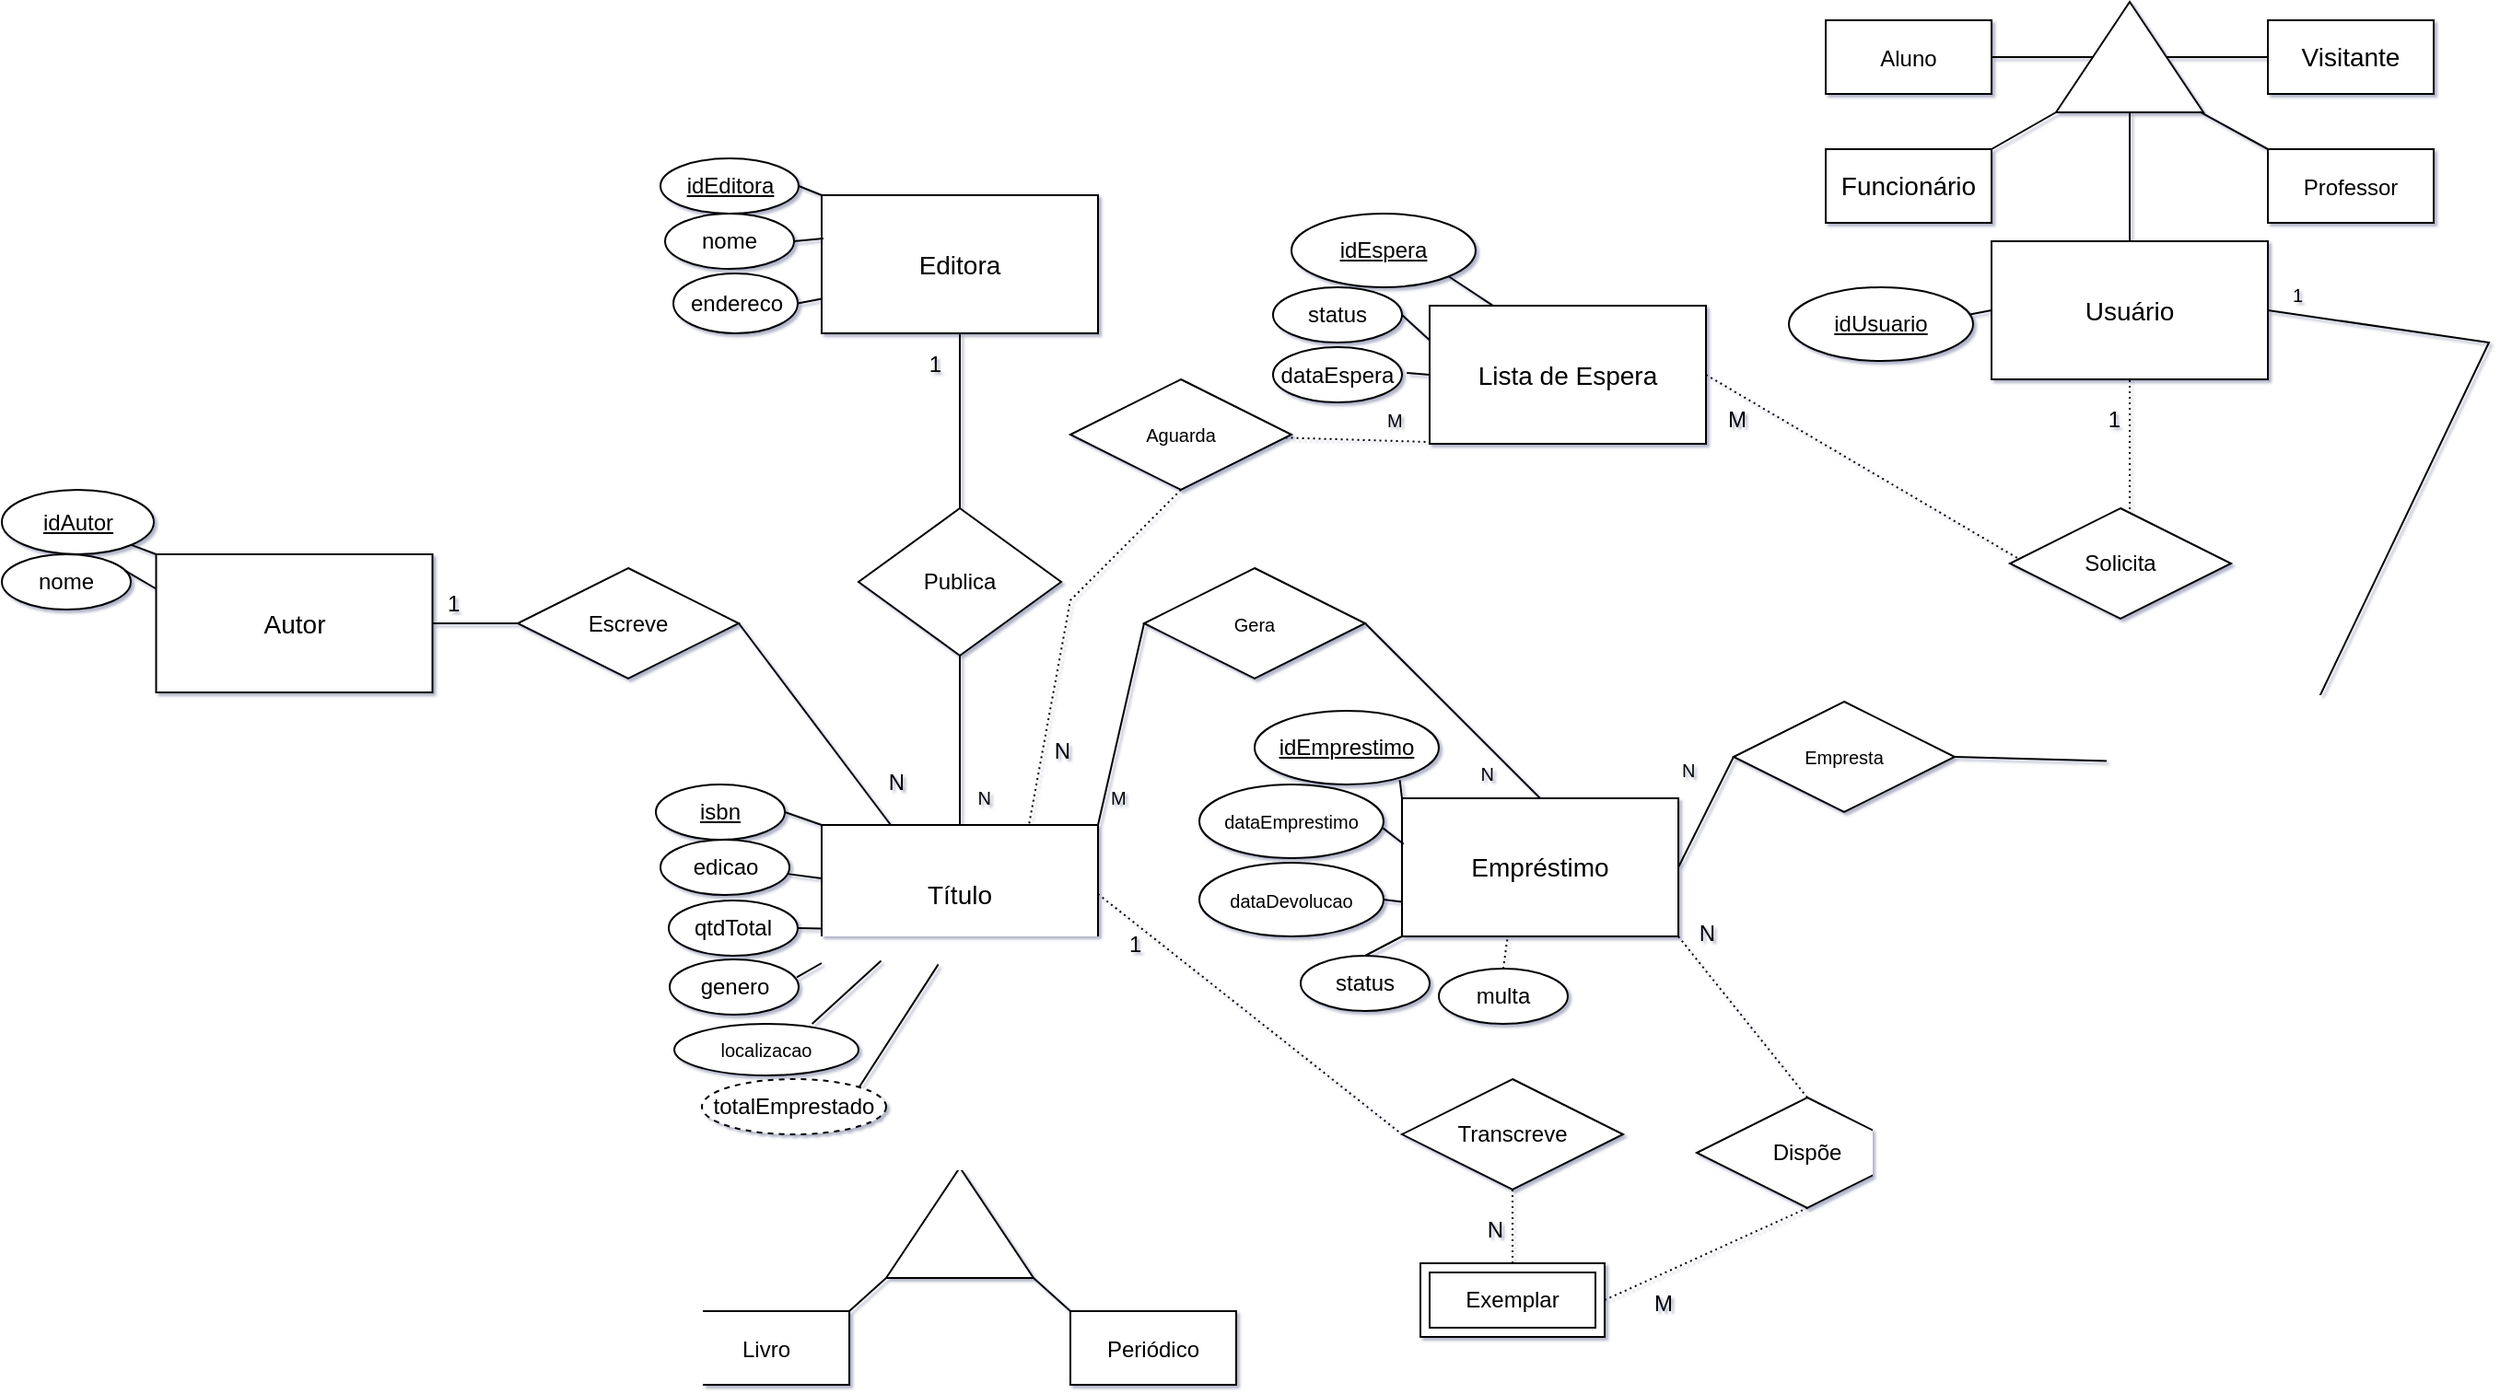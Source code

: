 <mxfile version="20.8.16" type="device"><diagram name="library" id="wyC3Y5XSnXRCpw_W8EnW"><mxGraphModel dx="417" dy="375" grid="1" gridSize="10" guides="1" tooltips="1" connect="1" arrows="1" fold="1" page="1" pageScale="1" pageWidth="1100" pageHeight="850" background="none" math="0" shadow="1"><root><mxCell id="0"/><mxCell id="1" parent="0"/><mxCell id="eP5cgBQOovgBz1lq_Gfg-1" value="&lt;span style=&quot;font-size: 14px;&quot;&gt;Título&lt;/span&gt;" style="whiteSpace=wrap;html=1;align=center;" parent="1" vertex="1"><mxGeometry x="485" y="472" width="150" height="75" as="geometry"/></mxCell><mxCell id="a1Z4wOaVPTCo_4NjCWP3-1" value="" style="endArrow=none;html=1;rounded=0;fontSize=14;entryX=0.5;entryY=1;entryDx=0;entryDy=0;" parent="1" target="eP5cgBQOovgBz1lq_Gfg-1" edge="1"><mxGeometry width="50" height="50" relative="1" as="geometry"><mxPoint x="560" y="668" as="sourcePoint"/><mxPoint x="560" y="580" as="targetPoint"/></mxGeometry></mxCell><mxCell id="a1Z4wOaVPTCo_4NjCWP3-2" value="" style="triangle;whiteSpace=wrap;html=1;fontSize=14;direction=north;" parent="1" vertex="1"><mxGeometry x="520" y="658" width="80" height="60" as="geometry"/></mxCell><mxCell id="a1Z4wOaVPTCo_4NjCWP3-4" value="" style="endArrow=none;html=1;rounded=0;fontSize=14;fontStyle=1;exitX=1;exitY=0;exitDx=0;exitDy=0;" parent="1" source="a1Z4wOaVPTCo_4NjCWP3-7" edge="1"><mxGeometry width="50" height="50" relative="1" as="geometry"><mxPoint x="498" y="746" as="sourcePoint"/><mxPoint x="520" y="718" as="targetPoint"/></mxGeometry></mxCell><mxCell id="a1Z4wOaVPTCo_4NjCWP3-6" value="" style="endArrow=none;html=1;rounded=0;fontSize=14;fontStyle=1;exitX=0;exitY=0;exitDx=0;exitDy=0;" parent="1" source="a1Z4wOaVPTCo_4NjCWP3-10" edge="1"><mxGeometry width="50" height="50" relative="1" as="geometry"><mxPoint x="622.5" y="738" as="sourcePoint"/><mxPoint x="600" y="718" as="targetPoint"/></mxGeometry></mxCell><mxCell id="a1Z4wOaVPTCo_4NjCWP3-7" value="&lt;font style=&quot;font-size: 12px;&quot;&gt;Livro&lt;/font&gt;" style="rounded=0;whiteSpace=wrap;html=1;fontSize=14;" parent="1" vertex="1"><mxGeometry x="410" y="736" width="90" height="40" as="geometry"/></mxCell><mxCell id="a1Z4wOaVPTCo_4NjCWP3-10" value="&lt;span style=&quot;font-size: 12px;&quot;&gt;Periódico&lt;/span&gt;" style="rounded=0;whiteSpace=wrap;html=1;fontSize=14;" parent="1" vertex="1"><mxGeometry x="620" y="736" width="90" height="40" as="geometry"/></mxCell><mxCell id="a1Z4wOaVPTCo_4NjCWP3-14" value="&lt;font style=&quot;font-size: 14px;&quot;&gt;Usuário&lt;/font&gt;" style="whiteSpace=wrap;html=1;align=center;" parent="1" vertex="1"><mxGeometry x="1120" y="155" width="150" height="75" as="geometry"/></mxCell><mxCell id="a1Z4wOaVPTCo_4NjCWP3-15" value="" style="endArrow=none;html=1;rounded=0;fontSize=14;entryX=0.5;entryY=0;entryDx=0;entryDy=0;exitX=1;exitY=0.5;exitDx=0;exitDy=0;" parent="1" source="a1Z4wOaVPTCo_4NjCWP3-16" target="a1Z4wOaVPTCo_4NjCWP3-14" edge="1"><mxGeometry width="50" height="50" relative="1" as="geometry"><mxPoint x="1185" y="255" as="sourcePoint"/><mxPoint x="1195" y="120" as="targetPoint"/></mxGeometry></mxCell><mxCell id="a1Z4wOaVPTCo_4NjCWP3-16" value="" style="triangle;whiteSpace=wrap;html=1;fontSize=14;direction=north;" parent="1" vertex="1"><mxGeometry x="1155" y="25" width="80" height="60" as="geometry"/></mxCell><mxCell id="a1Z4wOaVPTCo_4NjCWP3-17" value="" style="endArrow=none;html=1;rounded=0;fontSize=14;fontStyle=1;exitX=1;exitY=0.5;exitDx=0;exitDy=0;entryX=0.5;entryY=0;entryDx=0;entryDy=0;" parent="1" source="a1Z4wOaVPTCo_4NjCWP3-20" target="a1Z4wOaVPTCo_4NjCWP3-16" edge="1"><mxGeometry width="50" height="50" relative="1" as="geometry"><mxPoint x="1095" y="125" as="sourcePoint"/><mxPoint x="1145" y="75" as="targetPoint"/></mxGeometry></mxCell><mxCell id="a1Z4wOaVPTCo_4NjCWP3-18" value="" style="endArrow=none;html=1;rounded=0;fontSize=14;fontStyle=1;exitX=0;exitY=0;exitDx=0;exitDy=0;entryX=0.006;entryY=0.975;entryDx=0;entryDy=0;entryPerimeter=0;" parent="1" source="a1Z4wOaVPTCo_4NjCWP3-21" target="a1Z4wOaVPTCo_4NjCWP3-16" edge="1"><mxGeometry width="50" height="50" relative="1" as="geometry"><mxPoint x="1185" y="145" as="sourcePoint"/><mxPoint x="1185" y="75" as="targetPoint"/></mxGeometry></mxCell><mxCell id="a1Z4wOaVPTCo_4NjCWP3-19" value="" style="endArrow=none;html=1;rounded=0;fontSize=14;fontStyle=1;exitX=1;exitY=0;exitDx=0;exitDy=0;" parent="1" source="a1Z4wOaVPTCo_4NjCWP3-22" edge="1"><mxGeometry width="50" height="50" relative="1" as="geometry"><mxPoint x="1275" y="125" as="sourcePoint"/><mxPoint x="1155" y="85" as="targetPoint"/></mxGeometry></mxCell><mxCell id="a1Z4wOaVPTCo_4NjCWP3-20" value="&lt;span style=&quot;font-size: 12px;&quot;&gt;Aluno&lt;/span&gt;" style="rounded=0;whiteSpace=wrap;html=1;fontSize=14;" parent="1" vertex="1"><mxGeometry x="1030" y="35" width="90" height="40" as="geometry"/></mxCell><mxCell id="a1Z4wOaVPTCo_4NjCWP3-21" value="&lt;font style=&quot;font-size: 12px;&quot;&gt;Professor&lt;/font&gt;" style="rounded=0;whiteSpace=wrap;html=1;fontSize=14;" parent="1" vertex="1"><mxGeometry x="1270" y="105" width="90" height="40" as="geometry"/></mxCell><mxCell id="a1Z4wOaVPTCo_4NjCWP3-22" value="Funcionário" style="rounded=0;whiteSpace=wrap;html=1;fontSize=14;" parent="1" vertex="1"><mxGeometry x="1030" y="105" width="90" height="40" as="geometry"/></mxCell><mxCell id="a1Z4wOaVPTCo_4NjCWP3-24" value="" style="endArrow=none;html=1;rounded=0;fontSize=12;exitX=0.5;exitY=1;exitDx=0;exitDy=0;entryX=0;entryY=0.5;entryDx=0;entryDy=0;" parent="1" source="a1Z4wOaVPTCo_4NjCWP3-16" target="a1Z4wOaVPTCo_4NjCWP3-26" edge="1"><mxGeometry width="50" height="50" relative="1" as="geometry"><mxPoint x="1235" y="65" as="sourcePoint"/><mxPoint x="1265" y="105" as="targetPoint"/></mxGeometry></mxCell><mxCell id="a1Z4wOaVPTCo_4NjCWP3-26" value="Visitante" style="rounded=0;whiteSpace=wrap;html=1;fontSize=14;" parent="1" vertex="1"><mxGeometry x="1270" y="35" width="90" height="40" as="geometry"/></mxCell><mxCell id="a1Z4wOaVPTCo_4NjCWP3-43" value="" style="endArrow=none;html=1;rounded=0;fontSize=12;entryX=0;entryY=0;entryDx=0;entryDy=0;exitX=1;exitY=0.5;exitDx=0;exitDy=0;" parent="1" source="a1Z4wOaVPTCo_4NjCWP3-46" target="eP5cgBQOovgBz1lq_Gfg-1" edge="1"><mxGeometry width="50" height="50" relative="1" as="geometry"><mxPoint x="463.673" y="465.602" as="sourcePoint"/><mxPoint x="485" y="472" as="targetPoint"/></mxGeometry></mxCell><mxCell id="a1Z4wOaVPTCo_4NjCWP3-46" value="isbn" style="ellipse;whiteSpace=wrap;html=1;align=center;fontStyle=4;fontSize=12;" parent="1" vertex="1"><mxGeometry x="395" y="450" width="70" height="30" as="geometry"/></mxCell><mxCell id="a1Z4wOaVPTCo_4NjCWP3-47" value="edicao" style="ellipse;whiteSpace=wrap;html=1;align=center;fontSize=12;" parent="1" vertex="1"><mxGeometry x="397.5" y="480" width="70" height="30" as="geometry"/></mxCell><mxCell id="a1Z4wOaVPTCo_4NjCWP3-49" value="" style="endArrow=none;html=1;rounded=0;fontSize=12;" parent="1" source="a1Z4wOaVPTCo_4NjCWP3-47" target="eP5cgBQOovgBz1lq_Gfg-1" edge="1"><mxGeometry width="50" height="50" relative="1" as="geometry"><mxPoint x="470" y="487" as="sourcePoint"/><mxPoint x="500" y="532" as="targetPoint"/></mxGeometry></mxCell><mxCell id="a1Z4wOaVPTCo_4NjCWP3-54" value="&lt;span style=&quot;font-size: 14px;&quot;&gt;Editora&lt;/span&gt;" style="whiteSpace=wrap;html=1;align=center;" parent="1" vertex="1"><mxGeometry x="485" y="130" width="150" height="75" as="geometry"/></mxCell><mxCell id="a1Z4wOaVPTCo_4NjCWP3-56" value="Publica" style="rhombus;whiteSpace=wrap;html=1;fontSize=12;" parent="1" vertex="1"><mxGeometry x="505" y="300" width="110" height="80" as="geometry"/></mxCell><mxCell id="a1Z4wOaVPTCo_4NjCWP3-59" value="" style="endArrow=none;html=1;rounded=0;fontSize=12;exitX=1;exitY=0.5;exitDx=0;exitDy=0;" parent="1" source="a1Z4wOaVPTCo_4NjCWP3-75" edge="1"><mxGeometry width="50" height="50" relative="1" as="geometry"><mxPoint x="470" y="120" as="sourcePoint"/><mxPoint x="485" y="130" as="targetPoint"/></mxGeometry></mxCell><mxCell id="a1Z4wOaVPTCo_4NjCWP3-61" value="nome" style="ellipse;whiteSpace=wrap;html=1;align=center;fontSize=12;" parent="1" vertex="1"><mxGeometry x="400" y="140" width="70" height="30" as="geometry"/></mxCell><mxCell id="a1Z4wOaVPTCo_4NjCWP3-62" value="" style="endArrow=none;html=1;rounded=0;fontSize=12;exitX=0.006;exitY=0.314;exitDx=0;exitDy=0;entryX=1;entryY=0.5;entryDx=0;entryDy=0;exitPerimeter=0;" parent="1" source="a1Z4wOaVPTCo_4NjCWP3-54" target="a1Z4wOaVPTCo_4NjCWP3-61" edge="1"><mxGeometry width="50" height="50" relative="1" as="geometry"><mxPoint x="530" y="120" as="sourcePoint"/><mxPoint x="580" y="70" as="targetPoint"/></mxGeometry></mxCell><mxCell id="a1Z4wOaVPTCo_4NjCWP3-65" value="" style="endArrow=none;html=1;rounded=0;fontSize=12;exitX=0.97;exitY=0.375;exitDx=0;exitDy=0;entryX=0;entryY=0.5;entryDx=0;entryDy=0;exitPerimeter=0;" parent="1" source="a1Z4wOaVPTCo_4NjCWP3-76" edge="1" target="a1Z4wOaVPTCo_4NjCWP3-14"><mxGeometry width="50" height="50" relative="1" as="geometry"><mxPoint x="1105.0" y="150" as="sourcePoint"/><mxPoint x="1120" y="155" as="targetPoint"/></mxGeometry></mxCell><mxCell id="a1Z4wOaVPTCo_4NjCWP3-71" value="" style="endArrow=none;html=1;rounded=0;fontSize=10;exitX=1;exitY=0.5;exitDx=0;exitDy=0;entryX=0;entryY=0.75;entryDx=0;entryDy=0;" parent="1" source="Tho7w8SHVfdCmKvEYPWw-65" target="eP5cgBQOovgBz1lq_Gfg-1" edge="1"><mxGeometry width="50" height="50" relative="1" as="geometry"><mxPoint x="471.16" y="529.97" as="sourcePoint"/><mxPoint x="510" y="542" as="targetPoint"/></mxGeometry></mxCell><mxCell id="a1Z4wOaVPTCo_4NjCWP3-75" value="idEditora" style="ellipse;whiteSpace=wrap;html=1;align=center;fontStyle=4;fontSize=12;" parent="1" vertex="1"><mxGeometry x="397.5" y="110" width="75" height="30" as="geometry"/></mxCell><mxCell id="a1Z4wOaVPTCo_4NjCWP3-76" value="idUsuario" style="ellipse;whiteSpace=wrap;html=1;align=center;fontStyle=4;fontSize=12;" parent="1" vertex="1"><mxGeometry x="1010" y="180" width="100" height="40" as="geometry"/></mxCell><mxCell id="a1Z4wOaVPTCo_4NjCWP3-77" value="&lt;span style=&quot;font-size: 14px;&quot;&gt;Autor&lt;/span&gt;" style="whiteSpace=wrap;html=1;align=center;" parent="1" vertex="1"><mxGeometry x="123.75" y="325" width="150" height="75" as="geometry"/></mxCell><mxCell id="a1Z4wOaVPTCo_4NjCWP3-87" value="" style="endArrow=none;html=1;rounded=0;fontSize=12;exitX=0.5;exitY=0;exitDx=0;exitDy=0;entryX=0.5;entryY=1;entryDx=0;entryDy=0;" parent="1" source="a1Z4wOaVPTCo_4NjCWP3-56" target="a1Z4wOaVPTCo_4NjCWP3-54" edge="1"><mxGeometry relative="1" as="geometry"><mxPoint x="450" y="380" as="sourcePoint"/><mxPoint x="610" y="380" as="targetPoint"/></mxGeometry></mxCell><mxCell id="a1Z4wOaVPTCo_4NjCWP3-88" value="1" style="resizable=0;html=1;align=right;verticalAlign=bottom;fontSize=12;" parent="a1Z4wOaVPTCo_4NjCWP3-87" connectable="0" vertex="1"><mxGeometry x="1" relative="1" as="geometry"><mxPoint x="-10" y="25" as="offset"/></mxGeometry></mxCell><mxCell id="a1Z4wOaVPTCo_4NjCWP3-89" value="" style="endArrow=none;html=1;rounded=0;fontSize=12;exitX=0.5;exitY=1;exitDx=0;exitDy=0;entryX=0.5;entryY=0;entryDx=0;entryDy=0;" parent="1" source="a1Z4wOaVPTCo_4NjCWP3-56" target="eP5cgBQOovgBz1lq_Gfg-1" edge="1"><mxGeometry relative="1" as="geometry"><mxPoint x="450" y="490" as="sourcePoint"/><mxPoint x="610" y="490" as="targetPoint"/></mxGeometry></mxCell><mxCell id="a1Z4wOaVPTCo_4NjCWP3-90" value="N" style="resizable=0;html=1;align=right;verticalAlign=bottom;fontSize=12;" parent="a1Z4wOaVPTCo_4NjCWP3-89" connectable="0" vertex="1"><mxGeometry x="1" relative="1" as="geometry"><mxPoint x="60" y="-32" as="offset"/></mxGeometry></mxCell><mxCell id="a1Z4wOaVPTCo_4NjCWP3-95" value="idAutor" style="ellipse;whiteSpace=wrap;html=1;align=center;fontStyle=4;fontSize=12;" parent="1" vertex="1"><mxGeometry x="40" y="290" width="82.5" height="35" as="geometry"/></mxCell><mxCell id="a1Z4wOaVPTCo_4NjCWP3-96" value="" style="endArrow=none;html=1;rounded=0;fontSize=12;exitX=1;exitY=1;exitDx=0;exitDy=0;entryX=0;entryY=0;entryDx=0;entryDy=0;" parent="1" source="a1Z4wOaVPTCo_4NjCWP3-95" target="a1Z4wOaVPTCo_4NjCWP3-77" edge="1"><mxGeometry relative="1" as="geometry"><mxPoint x="303.75" y="472.5" as="sourcePoint"/><mxPoint x="463.75" y="472.5" as="targetPoint"/></mxGeometry></mxCell><mxCell id="a1Z4wOaVPTCo_4NjCWP3-98" value="nome" style="ellipse;whiteSpace=wrap;html=1;align=center;fontSize=12;" parent="1" vertex="1"><mxGeometry x="40" y="325" width="70" height="30" as="geometry"/></mxCell><mxCell id="a1Z4wOaVPTCo_4NjCWP3-99" value="" style="endArrow=none;html=1;rounded=0;fontSize=12;exitX=0.954;exitY=0.294;exitDx=0;exitDy=0;exitPerimeter=0;entryX=0;entryY=0.25;entryDx=0;entryDy=0;" parent="1" source="a1Z4wOaVPTCo_4NjCWP3-98" target="a1Z4wOaVPTCo_4NjCWP3-77" edge="1"><mxGeometry relative="1" as="geometry"><mxPoint x="273.75" y="472.5" as="sourcePoint"/><mxPoint x="433.75" y="472.5" as="targetPoint"/></mxGeometry></mxCell><mxCell id="a1Z4wOaVPTCo_4NjCWP3-101" value="&lt;span style=&quot;font-size: 14px;&quot;&gt;Empréstimo&lt;/span&gt;" style="whiteSpace=wrap;html=1;align=center;" parent="1" vertex="1"><mxGeometry x="800" y="457.5" width="150" height="75" as="geometry"/></mxCell><mxCell id="a1Z4wOaVPTCo_4NjCWP3-112" value="" style="endArrow=none;html=1;rounded=0;fontSize=12;exitX=1;exitY=0.5;exitDx=0;exitDy=0;entryX=0.25;entryY=0;entryDx=0;entryDy=0;startArrow=none;" parent="1" source="a1Z4wOaVPTCo_4NjCWP3-115" target="eP5cgBQOovgBz1lq_Gfg-1" edge="1"><mxGeometry relative="1" as="geometry"><mxPoint x="340" y="350" as="sourcePoint"/><mxPoint x="500" y="350" as="targetPoint"/><Array as="points"/></mxGeometry></mxCell><mxCell id="a1Z4wOaVPTCo_4NjCWP3-114" value="N" style="resizable=0;html=1;align=right;verticalAlign=bottom;fontSize=12;" parent="a1Z4wOaVPTCo_4NjCWP3-112" connectable="0" vertex="1"><mxGeometry x="1" relative="1" as="geometry"><mxPoint x="8" y="-14" as="offset"/></mxGeometry></mxCell><mxCell id="a1Z4wOaVPTCo_4NjCWP3-116" value="" style="endArrow=none;html=1;rounded=0;fontSize=12;exitX=1;exitY=0.5;exitDx=0;exitDy=0;entryX=0;entryY=0.5;entryDx=0;entryDy=0;" parent="1" source="a1Z4wOaVPTCo_4NjCWP3-77" target="a1Z4wOaVPTCo_4NjCWP3-115" edge="1"><mxGeometry relative="1" as="geometry"><mxPoint x="330" y="380" as="sourcePoint"/><mxPoint x="522.5" y="440" as="targetPoint"/><Array as="points"/></mxGeometry></mxCell><mxCell id="a1Z4wOaVPTCo_4NjCWP3-117" value="1" style="resizable=0;html=1;align=left;verticalAlign=bottom;fontSize=12;" parent="a1Z4wOaVPTCo_4NjCWP3-116" connectable="0" vertex="1"><mxGeometry x="-1" relative="1" as="geometry"><mxPoint x="6" y="-2" as="offset"/></mxGeometry></mxCell><mxCell id="a1Z4wOaVPTCo_4NjCWP3-115" value="Escreve" style="shape=rhombus;perimeter=rhombusPerimeter;whiteSpace=wrap;html=1;align=center;fontSize=12;" parent="1" vertex="1"><mxGeometry x="320" y="332.5" width="120" height="60" as="geometry"/></mxCell><mxCell id="a1Z4wOaVPTCo_4NjCWP3-120" value="idEmprestimo" style="ellipse;whiteSpace=wrap;html=1;align=center;fontStyle=4;fontSize=12;" parent="1" vertex="1"><mxGeometry x="720" y="410" width="100" height="40" as="geometry"/></mxCell><mxCell id="a1Z4wOaVPTCo_4NjCWP3-121" value="" style="endArrow=none;html=1;rounded=0;fontSize=12;exitX=0.788;exitY=0.94;exitDx=0;exitDy=0;entryX=0;entryY=0;entryDx=0;entryDy=0;exitPerimeter=0;" parent="1" source="a1Z4wOaVPTCo_4NjCWP3-120" target="a1Z4wOaVPTCo_4NjCWP3-101" edge="1"><mxGeometry relative="1" as="geometry"><mxPoint x="700" y="475" as="sourcePoint"/><mxPoint x="860" y="475" as="targetPoint"/></mxGeometry></mxCell><mxCell id="a1Z4wOaVPTCo_4NjCWP3-125" value="&lt;font style=&quot;font-size: 10px;&quot;&gt;dataEmprestimo&lt;/font&gt;" style="ellipse;whiteSpace=wrap;html=1;align=center;fontSize=12;" parent="1" vertex="1"><mxGeometry x="690" y="450" width="100" height="40" as="geometry"/></mxCell><mxCell id="a1Z4wOaVPTCo_4NjCWP3-126" value="" style="endArrow=none;html=1;rounded=0;fontSize=10;entryX=0.006;entryY=0.332;entryDx=0;entryDy=0;entryPerimeter=0;exitX=0.997;exitY=0.592;exitDx=0;exitDy=0;exitPerimeter=0;" parent="1" source="a1Z4wOaVPTCo_4NjCWP3-125" target="a1Z4wOaVPTCo_4NjCWP3-101" edge="1"><mxGeometry relative="1" as="geometry"><mxPoint x="790" y="480" as="sourcePoint"/><mxPoint x="850" y="455" as="targetPoint"/></mxGeometry></mxCell><mxCell id="a1Z4wOaVPTCo_4NjCWP3-127" value="dataDevolucao" style="ellipse;whiteSpace=wrap;html=1;align=center;fontSize=10;" parent="1" vertex="1"><mxGeometry x="690" y="492.5" width="100" height="40" as="geometry"/></mxCell><mxCell id="a1Z4wOaVPTCo_4NjCWP3-128" value="" style="endArrow=none;html=1;rounded=0;fontSize=10;exitX=1;exitY=0.5;exitDx=0;exitDy=0;entryX=0;entryY=0.75;entryDx=0;entryDy=0;" parent="1" source="a1Z4wOaVPTCo_4NjCWP3-127" target="a1Z4wOaVPTCo_4NjCWP3-101" edge="1"><mxGeometry relative="1" as="geometry"><mxPoint x="690" y="455" as="sourcePoint"/><mxPoint x="770" y="530" as="targetPoint"/></mxGeometry></mxCell><mxCell id="a1Z4wOaVPTCo_4NjCWP3-130" value="" style="endArrow=none;html=1;rounded=0;fontSize=10;exitX=1;exitY=0.5;exitDx=0;exitDy=0;entryX=0.5;entryY=0;entryDx=0;entryDy=0;startArrow=none;" parent="1" source="a1Z4wOaVPTCo_4NjCWP3-133" target="a1Z4wOaVPTCo_4NjCWP3-101" edge="1"><mxGeometry relative="1" as="geometry"><mxPoint x="630" y="380" as="sourcePoint"/><mxPoint x="790" y="380" as="targetPoint"/><Array as="points"/></mxGeometry></mxCell><mxCell id="a1Z4wOaVPTCo_4NjCWP3-132" value="N" style="resizable=0;html=1;align=right;verticalAlign=bottom;fontSize=10;" parent="a1Z4wOaVPTCo_4NjCWP3-130" connectable="0" vertex="1"><mxGeometry x="1" relative="1" as="geometry"><mxPoint x="-25" y="-5" as="offset"/></mxGeometry></mxCell><mxCell id="a1Z4wOaVPTCo_4NjCWP3-134" value="" style="endArrow=none;html=1;rounded=0;fontSize=10;exitX=1;exitY=0;exitDx=0;exitDy=0;entryX=0;entryY=0.5;entryDx=0;entryDy=0;" parent="1" source="eP5cgBQOovgBz1lq_Gfg-1" target="a1Z4wOaVPTCo_4NjCWP3-133" edge="1"><mxGeometry relative="1" as="geometry"><mxPoint x="635" y="440" as="sourcePoint"/><mxPoint x="875" y="440" as="targetPoint"/><Array as="points"/></mxGeometry></mxCell><mxCell id="a1Z4wOaVPTCo_4NjCWP3-135" value="M" style="resizable=0;html=1;align=left;verticalAlign=bottom;fontSize=10;" parent="a1Z4wOaVPTCo_4NjCWP3-134" connectable="0" vertex="1"><mxGeometry x="-1" relative="1" as="geometry"><mxPoint x="5" y="-7" as="offset"/></mxGeometry></mxCell><mxCell id="a1Z4wOaVPTCo_4NjCWP3-133" value="Gera" style="shape=rhombus;perimeter=rhombusPerimeter;whiteSpace=wrap;html=1;align=center;fontSize=10;" parent="1" vertex="1"><mxGeometry x="660" y="332.5" width="120" height="60" as="geometry"/></mxCell><mxCell id="a1Z4wOaVPTCo_4NjCWP3-145" value="" style="endArrow=none;html=1;rounded=0;dashed=1;dashPattern=1 2;fontSize=10;exitX=0.5;exitY=1;exitDx=0;exitDy=0;startArrow=none;entryX=0.75;entryY=0;entryDx=0;entryDy=0;" parent="1" source="a1Z4wOaVPTCo_4NjCWP3-137" target="eP5cgBQOovgBz1lq_Gfg-1" edge="1"><mxGeometry relative="1" as="geometry"><mxPoint x="770" y="450" as="sourcePoint"/><mxPoint x="930" y="450" as="targetPoint"/><Array as="points"><mxPoint x="620" y="350"/></Array></mxGeometry></mxCell><mxCell id="a1Z4wOaVPTCo_4NjCWP3-147" value="N" style="resizable=0;html=1;align=right;verticalAlign=bottom;fontSize=10;" parent="a1Z4wOaVPTCo_4NjCWP3-145" connectable="0" vertex="1"><mxGeometry x="1" relative="1" as="geometry"><mxPoint x="-20" y="-7" as="offset"/></mxGeometry></mxCell><mxCell id="a1Z4wOaVPTCo_4NjCWP3-148" value="" style="endArrow=none;html=1;rounded=0;dashed=1;dashPattern=1 2;fontSize=10;exitX=0.085;exitY=0.992;exitDx=0;exitDy=0;exitPerimeter=0;" parent="1" source="a1Z4wOaVPTCo_4NjCWP3-155" target="a1Z4wOaVPTCo_4NjCWP3-137" edge="1"><mxGeometry relative="1" as="geometry"><mxPoint x="855" y="270" as="sourcePoint"/><mxPoint x="930" y="450" as="targetPoint"/></mxGeometry></mxCell><mxCell id="a1Z4wOaVPTCo_4NjCWP3-149" value="M" style="resizable=0;html=1;align=left;verticalAlign=bottom;fontSize=10;" parent="a1Z4wOaVPTCo_4NjCWP3-148" connectable="0" vertex="1"><mxGeometry x="-1" relative="1" as="geometry"><mxPoint x="-38" y="-4" as="offset"/></mxGeometry></mxCell><mxCell id="a1Z4wOaVPTCo_4NjCWP3-137" value="Aguarda" style="shape=rhombus;perimeter=rhombusPerimeter;whiteSpace=wrap;html=1;align=center;fontSize=10;" parent="1" vertex="1"><mxGeometry x="620" y="230" width="120" height="60" as="geometry"/></mxCell><mxCell id="a1Z4wOaVPTCo_4NjCWP3-152" value="" style="endArrow=none;html=1;rounded=0;fontSize=10;exitX=1;exitY=1;exitDx=0;exitDy=0;entryX=0.239;entryY=0.012;entryDx=0;entryDy=0;entryPerimeter=0;" parent="1" source="Tho7w8SHVfdCmKvEYPWw-2" target="a1Z4wOaVPTCo_4NjCWP3-155" edge="1"><mxGeometry relative="1" as="geometry"><mxPoint x="775.85" y="183.942" as="sourcePoint"/><mxPoint x="780" y="190" as="targetPoint"/></mxGeometry></mxCell><mxCell id="a1Z4wOaVPTCo_4NjCWP3-155" value="&lt;span style=&quot;font-size: 14px;&quot;&gt;Lista de Espera&lt;/span&gt;" style="whiteSpace=wrap;html=1;align=center;" parent="1" vertex="1"><mxGeometry x="815" y="190" width="150" height="75" as="geometry"/></mxCell><mxCell id="a1Z4wOaVPTCo_4NjCWP3-160" value="" style="endArrow=none;html=1;rounded=0;fontSize=10;exitX=1;exitY=0.5;exitDx=0;exitDy=0;entryX=1;entryY=0.5;entryDx=0;entryDy=0;startArrow=none;" parent="1" source="a1Z4wOaVPTCo_4NjCWP3-156" target="a1Z4wOaVPTCo_4NjCWP3-14" edge="1"><mxGeometry relative="1" as="geometry"><mxPoint x="930" y="430" as="sourcePoint"/><mxPoint x="1090" y="430" as="targetPoint"/><Array as="points"><mxPoint x="1280" y="440"/><mxPoint x="1390" y="210"/></Array></mxGeometry></mxCell><mxCell id="a1Z4wOaVPTCo_4NjCWP3-162" value="1" style="resizable=0;html=1;align=right;verticalAlign=bottom;fontSize=10;" parent="a1Z4wOaVPTCo_4NjCWP3-160" connectable="0" vertex="1"><mxGeometry x="1" relative="1" as="geometry"><mxPoint x="20" as="offset"/></mxGeometry></mxCell><mxCell id="a1Z4wOaVPTCo_4NjCWP3-163" value="" style="endArrow=none;html=1;rounded=0;fontSize=10;exitX=1;exitY=0.5;exitDx=0;exitDy=0;entryX=0;entryY=0.5;entryDx=0;entryDy=0;" parent="1" source="a1Z4wOaVPTCo_4NjCWP3-101" target="a1Z4wOaVPTCo_4NjCWP3-156" edge="1"><mxGeometry relative="1" as="geometry"><mxPoint x="930" y="482.5" as="sourcePoint"/><mxPoint x="1210" y="177.5" as="targetPoint"/><Array as="points"/></mxGeometry></mxCell><mxCell id="a1Z4wOaVPTCo_4NjCWP3-164" value="N" style="resizable=0;html=1;align=left;verticalAlign=bottom;fontSize=10;" parent="a1Z4wOaVPTCo_4NjCWP3-163" connectable="0" vertex="1"><mxGeometry x="-1" relative="1" as="geometry"><mxPoint y="-45" as="offset"/></mxGeometry></mxCell><mxCell id="a1Z4wOaVPTCo_4NjCWP3-156" value="Empresta" style="shape=rhombus;perimeter=rhombusPerimeter;whiteSpace=wrap;html=1;align=center;fontSize=10;" parent="1" vertex="1"><mxGeometry x="980" y="405" width="120" height="60" as="geometry"/></mxCell><mxCell id="Tho7w8SHVfdCmKvEYPWw-2" value="idEspera" style="ellipse;whiteSpace=wrap;html=1;align=center;fontStyle=4;" vertex="1" parent="1"><mxGeometry x="740" y="140" width="100" height="40" as="geometry"/></mxCell><mxCell id="Tho7w8SHVfdCmKvEYPWw-10" value="" style="endArrow=none;html=1;rounded=0;dashed=1;dashPattern=1 2;exitX=1;exitY=0.5;exitDx=0;exitDy=0;entryX=0.5;entryY=1;entryDx=0;entryDy=0;startArrow=none;" edge="1" parent="1" source="Tho7w8SHVfdCmKvEYPWw-13" target="a1Z4wOaVPTCo_4NjCWP3-14"><mxGeometry relative="1" as="geometry"><mxPoint x="1060" y="290" as="sourcePoint"/><mxPoint x="1220" y="290" as="targetPoint"/><Array as="points"><mxPoint x="1195" y="350"/></Array></mxGeometry></mxCell><mxCell id="Tho7w8SHVfdCmKvEYPWw-12" value="1" style="resizable=0;html=1;align=right;verticalAlign=bottom;" connectable="0" vertex="1" parent="Tho7w8SHVfdCmKvEYPWw-10"><mxGeometry x="1" relative="1" as="geometry"><mxPoint x="-5" y="30" as="offset"/></mxGeometry></mxCell><mxCell id="Tho7w8SHVfdCmKvEYPWw-14" value="" style="endArrow=none;html=1;rounded=0;dashed=1;dashPattern=1 2;exitX=1;exitY=0.5;exitDx=0;exitDy=0;entryX=0.5;entryY=1;entryDx=0;entryDy=0;" edge="1" parent="1" source="a1Z4wOaVPTCo_4NjCWP3-155" target="Tho7w8SHVfdCmKvEYPWw-13"><mxGeometry relative="1" as="geometry"><mxPoint x="930" y="227.5" as="sourcePoint"/><mxPoint x="1195" y="230" as="targetPoint"/><Array as="points"/></mxGeometry></mxCell><mxCell id="Tho7w8SHVfdCmKvEYPWw-15" value="M" style="resizable=0;html=1;align=left;verticalAlign=bottom;" connectable="0" vertex="1" parent="Tho7w8SHVfdCmKvEYPWw-14"><mxGeometry x="-1" relative="1" as="geometry"><mxPoint x="10" y="33" as="offset"/></mxGeometry></mxCell><mxCell id="Tho7w8SHVfdCmKvEYPWw-13" value="Solicita" style="shape=rhombus;perimeter=rhombusPerimeter;whiteSpace=wrap;html=1;align=center;" vertex="1" parent="1"><mxGeometry x="1130" y="300" width="120" height="60" as="geometry"/></mxCell><mxCell id="Tho7w8SHVfdCmKvEYPWw-18" value="Exemplar" style="shape=ext;margin=3;double=1;whiteSpace=wrap;html=1;align=center;" vertex="1" parent="1"><mxGeometry x="810" y="710" width="100" height="40" as="geometry"/></mxCell><mxCell id="Tho7w8SHVfdCmKvEYPWw-20" value="" style="endArrow=none;html=1;rounded=0;dashed=1;dashPattern=1 2;exitX=0.5;exitY=1;exitDx=0;exitDy=0;entryX=0.5;entryY=0;entryDx=0;entryDy=0;startArrow=none;" edge="1" parent="1" source="Tho7w8SHVfdCmKvEYPWw-19" target="Tho7w8SHVfdCmKvEYPWw-18"><mxGeometry relative="1" as="geometry"><mxPoint x="630" y="590" as="sourcePoint"/><mxPoint x="790" y="590" as="targetPoint"/></mxGeometry></mxCell><mxCell id="Tho7w8SHVfdCmKvEYPWw-22" value="N" style="resizable=0;html=1;align=right;verticalAlign=bottom;" connectable="0" vertex="1" parent="Tho7w8SHVfdCmKvEYPWw-20"><mxGeometry x="1" relative="1" as="geometry"><mxPoint x="-5" y="-10" as="offset"/></mxGeometry></mxCell><mxCell id="Tho7w8SHVfdCmKvEYPWw-23" value="" style="endArrow=none;html=1;rounded=0;dashed=1;dashPattern=1 2;exitX=1;exitY=0.5;exitDx=0;exitDy=0;entryX=0;entryY=0.5;entryDx=0;entryDy=0;" edge="1" parent="1" source="eP5cgBQOovgBz1lq_Gfg-1" target="Tho7w8SHVfdCmKvEYPWw-19"><mxGeometry relative="1" as="geometry"><mxPoint x="635" y="509.5" as="sourcePoint"/><mxPoint x="875" y="700" as="targetPoint"/></mxGeometry></mxCell><mxCell id="Tho7w8SHVfdCmKvEYPWw-24" value="1" style="resizable=0;html=1;align=left;verticalAlign=bottom;" connectable="0" vertex="1" parent="Tho7w8SHVfdCmKvEYPWw-23"><mxGeometry x="-1" relative="1" as="geometry"><mxPoint x="15" y="36" as="offset"/></mxGeometry></mxCell><mxCell id="Tho7w8SHVfdCmKvEYPWw-19" value="Transcreve" style="shape=rhombus;perimeter=rhombusPerimeter;whiteSpace=wrap;html=1;align=center;" vertex="1" parent="1"><mxGeometry x="800" y="610" width="120" height="60" as="geometry"/></mxCell><mxCell id="Tho7w8SHVfdCmKvEYPWw-29" value="" style="endArrow=none;html=1;rounded=0;dashed=1;dashPattern=1 2;entryX=1;entryY=1;entryDx=0;entryDy=0;startArrow=none;exitX=0.5;exitY=0;exitDx=0;exitDy=0;" edge="1" parent="1" source="Tho7w8SHVfdCmKvEYPWw-26" target="a1Z4wOaVPTCo_4NjCWP3-101"><mxGeometry relative="1" as="geometry"><mxPoint x="925" y="720.25" as="sourcePoint"/><mxPoint x="1090" y="719.75" as="targetPoint"/><Array as="points"/></mxGeometry></mxCell><mxCell id="Tho7w8SHVfdCmKvEYPWw-31" value="N" style="resizable=0;html=1;align=right;verticalAlign=bottom;" connectable="0" vertex="1" parent="Tho7w8SHVfdCmKvEYPWw-29"><mxGeometry x="1" relative="1" as="geometry"><mxPoint x="20" y="7" as="offset"/></mxGeometry></mxCell><mxCell id="Tho7w8SHVfdCmKvEYPWw-32" value="" style="endArrow=none;html=1;rounded=0;dashed=1;dashPattern=1 2;exitX=1;exitY=0.5;exitDx=0;exitDy=0;entryX=0.5;entryY=1;entryDx=0;entryDy=0;" edge="1" parent="1" source="Tho7w8SHVfdCmKvEYPWw-18" target="Tho7w8SHVfdCmKvEYPWw-26"><mxGeometry relative="1" as="geometry"><mxPoint x="925" y="720" as="sourcePoint"/><mxPoint x="950" y="532.5" as="targetPoint"/><Array as="points"><mxPoint x="1020" y="680"/></Array></mxGeometry></mxCell><mxCell id="Tho7w8SHVfdCmKvEYPWw-33" value="M" style="resizable=0;html=1;align=left;verticalAlign=bottom;" connectable="0" vertex="1" parent="Tho7w8SHVfdCmKvEYPWw-32"><mxGeometry x="-1" relative="1" as="geometry"><mxPoint x="25" y="10" as="offset"/></mxGeometry></mxCell><mxCell id="Tho7w8SHVfdCmKvEYPWw-26" value="Dispõe" style="shape=rhombus;perimeter=rhombusPerimeter;whiteSpace=wrap;html=1;align=center;" vertex="1" parent="1"><mxGeometry x="960" y="620" width="120" height="60" as="geometry"/></mxCell><mxCell id="Tho7w8SHVfdCmKvEYPWw-38" value="" style="endArrow=none;html=1;rounded=0;fontSize=10;exitX=1.037;exitY=0.465;exitDx=0;exitDy=0;entryX=0;entryY=0.5;entryDx=0;entryDy=0;exitPerimeter=0;" edge="1" parent="1" source="Tho7w8SHVfdCmKvEYPWw-43" target="a1Z4wOaVPTCo_4NjCWP3-155"><mxGeometry relative="1" as="geometry"><mxPoint x="810" y="227.5" as="sourcePoint"/><mxPoint x="825" y="218.75" as="targetPoint"/></mxGeometry></mxCell><mxCell id="Tho7w8SHVfdCmKvEYPWw-40" value="status" style="ellipse;whiteSpace=wrap;html=1;align=center;fontSize=12;" vertex="1" parent="1"><mxGeometry x="730" y="180" width="70" height="30" as="geometry"/></mxCell><mxCell id="Tho7w8SHVfdCmKvEYPWw-41" value="" style="endArrow=none;html=1;rounded=0;entryX=0;entryY=0.25;entryDx=0;entryDy=0;exitX=1;exitY=0.5;exitDx=0;exitDy=0;" edge="1" parent="1" source="Tho7w8SHVfdCmKvEYPWw-40" target="a1Z4wOaVPTCo_4NjCWP3-155"><mxGeometry relative="1" as="geometry"><mxPoint x="500" y="330" as="sourcePoint"/><mxPoint x="660" y="330" as="targetPoint"/></mxGeometry></mxCell><mxCell id="Tho7w8SHVfdCmKvEYPWw-43" value="dataEspera" style="ellipse;whiteSpace=wrap;html=1;align=center;fontSize=12;" vertex="1" parent="1"><mxGeometry x="730" y="212.5" width="70" height="30" as="geometry"/></mxCell><mxCell id="Tho7w8SHVfdCmKvEYPWw-46" value="" style="endArrow=none;html=1;rounded=0;exitX=0.986;exitY=0.322;exitDx=0;exitDy=0;exitPerimeter=0;entryX=0;entryY=1;entryDx=0;entryDy=0;" edge="1" parent="1" source="Tho7w8SHVfdCmKvEYPWw-47" target="eP5cgBQOovgBz1lq_Gfg-1"><mxGeometry relative="1" as="geometry"><mxPoint x="469.925" y="561.525" as="sourcePoint"/><mxPoint x="560" y="560" as="targetPoint"/></mxGeometry></mxCell><mxCell id="Tho7w8SHVfdCmKvEYPWw-47" value="genero" style="ellipse;whiteSpace=wrap;html=1;align=center;fontSize=12;" vertex="1" parent="1"><mxGeometry x="402.5" y="545" width="70" height="30" as="geometry"/></mxCell><mxCell id="Tho7w8SHVfdCmKvEYPWw-51" value="" style="endArrow=none;html=1;rounded=0;entryX=0;entryY=1;entryDx=0;entryDy=0;exitX=0.5;exitY=0;exitDx=0;exitDy=0;" edge="1" parent="1" source="Tho7w8SHVfdCmKvEYPWw-52" target="a1Z4wOaVPTCo_4NjCWP3-101"><mxGeometry relative="1" as="geometry"><mxPoint x="880" y="547" as="sourcePoint"/><mxPoint x="880" y="540" as="targetPoint"/></mxGeometry></mxCell><mxCell id="Tho7w8SHVfdCmKvEYPWw-52" value="status" style="ellipse;whiteSpace=wrap;html=1;align=center;fontSize=12;" vertex="1" parent="1"><mxGeometry x="745" y="543" width="70" height="30" as="geometry"/></mxCell><mxCell id="Tho7w8SHVfdCmKvEYPWw-53" value="multa" style="ellipse;whiteSpace=wrap;html=1;align=center;fontSize=12;" vertex="1" parent="1"><mxGeometry x="820" y="550" width="70" height="30" as="geometry"/></mxCell><mxCell id="Tho7w8SHVfdCmKvEYPWw-54" value="" style="endArrow=none;html=1;rounded=0;dashed=1;dashPattern=1 2;exitX=0.5;exitY=0;exitDx=0;exitDy=0;entryX=0.382;entryY=1.005;entryDx=0;entryDy=0;entryPerimeter=0;" edge="1" parent="1" source="Tho7w8SHVfdCmKvEYPWw-53" target="a1Z4wOaVPTCo_4NjCWP3-101"><mxGeometry relative="1" as="geometry"><mxPoint x="720" y="600" as="sourcePoint"/><mxPoint x="880" y="600" as="targetPoint"/></mxGeometry></mxCell><mxCell id="Tho7w8SHVfdCmKvEYPWw-62" value="totalEmprestado" style="ellipse;whiteSpace=wrap;html=1;align=center;dashed=1;" vertex="1" parent="1"><mxGeometry x="420" y="610" width="100" height="30" as="geometry"/></mxCell><mxCell id="Tho7w8SHVfdCmKvEYPWw-63" value="" style="endArrow=none;html=1;rounded=0;exitX=1;exitY=0;exitDx=0;exitDy=0;entryX=0.422;entryY=1.009;entryDx=0;entryDy=0;entryPerimeter=0;" edge="1" parent="1" source="Tho7w8SHVfdCmKvEYPWw-62" target="eP5cgBQOovgBz1lq_Gfg-1"><mxGeometry relative="1" as="geometry"><mxPoint x="420" y="520" as="sourcePoint"/><mxPoint x="580" y="520" as="targetPoint"/></mxGeometry></mxCell><mxCell id="Tho7w8SHVfdCmKvEYPWw-65" value="qtdTotal" style="ellipse;whiteSpace=wrap;html=1;align=center;fontSize=12;" vertex="1" parent="1"><mxGeometry x="402" y="513" width="70" height="30" as="geometry"/></mxCell><mxCell id="Tho7w8SHVfdCmKvEYPWw-66" value="&lt;span style=&quot;font-size: 10px;&quot;&gt;localizacao&lt;/span&gt;" style="ellipse;whiteSpace=wrap;html=1;align=center;fontSize=12;" vertex="1" parent="1"><mxGeometry x="405" y="580" width="100" height="28" as="geometry"/></mxCell><mxCell id="Tho7w8SHVfdCmKvEYPWw-67" value="" style="endArrow=none;html=1;rounded=0;exitX=0.748;exitY=-0.001;exitDx=0;exitDy=0;exitPerimeter=0;entryX=0.215;entryY=0.984;entryDx=0;entryDy=0;entryPerimeter=0;" edge="1" parent="1" source="Tho7w8SHVfdCmKvEYPWw-66" target="eP5cgBQOovgBz1lq_Gfg-1"><mxGeometry width="50" height="50" relative="1" as="geometry"><mxPoint x="550" y="550" as="sourcePoint"/><mxPoint x="600" y="500" as="targetPoint"/></mxGeometry></mxCell><mxCell id="Tho7w8SHVfdCmKvEYPWw-74" value="endereco" style="ellipse;whiteSpace=wrap;html=1;align=center;" vertex="1" parent="1"><mxGeometry x="404.5" y="172.5" width="67.5" height="32.5" as="geometry"/></mxCell><mxCell id="Tho7w8SHVfdCmKvEYPWw-76" value="" style="endArrow=none;html=1;rounded=0;exitX=1;exitY=0.5;exitDx=0;exitDy=0;entryX=0;entryY=0.75;entryDx=0;entryDy=0;" edge="1" parent="1" source="Tho7w8SHVfdCmKvEYPWw-74" target="a1Z4wOaVPTCo_4NjCWP3-54"><mxGeometry relative="1" as="geometry"><mxPoint x="475" y="188.51" as="sourcePoint"/><mxPoint x="635" y="188.51" as="targetPoint"/></mxGeometry></mxCell></root></mxGraphModel></diagram></mxfile>
